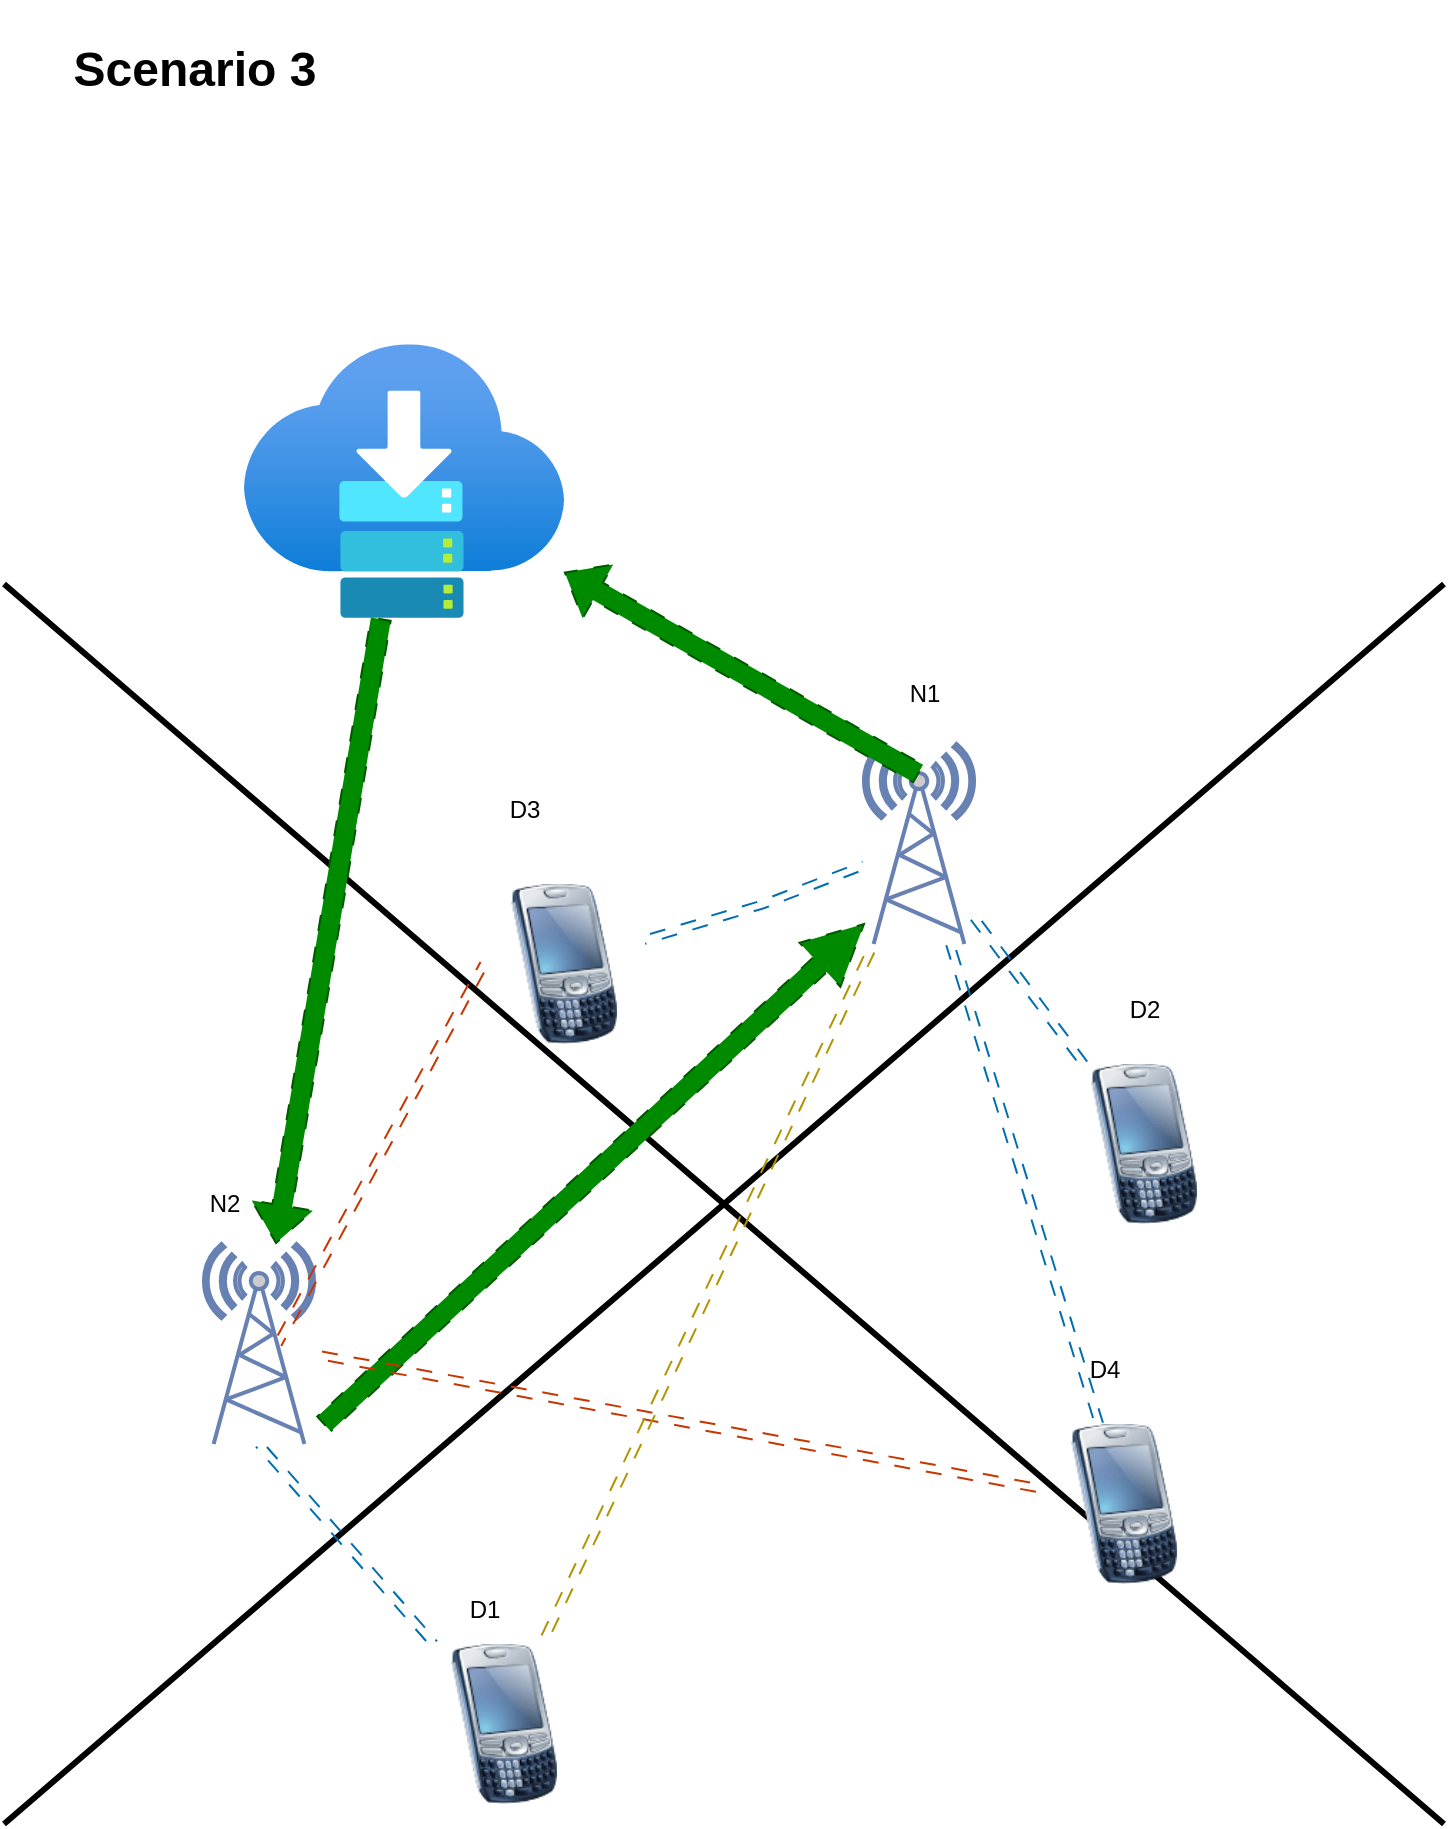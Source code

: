 <mxfile version="22.1.16" type="github">
  <diagram name="Page-1" id="hBEzg2tL_AjR1U4XjeaW">
    <mxGraphModel dx="792" dy="1144" grid="1" gridSize="10" guides="1" tooltips="1" connect="1" arrows="1" fold="1" page="1" pageScale="1" pageWidth="850" pageHeight="1100" math="0" shadow="0">
      <root>
        <mxCell id="0" />
        <mxCell id="1" parent="0" />
        <mxCell id="vGhaO1nlTn815rbIjWJF-1" value="" style="shape=umlDestroy;whiteSpace=wrap;html=1;strokeWidth=3;targetShapes=umlLifeline;" parent="1" vertex="1">
          <mxGeometry x="70" y="350" width="720" height="620" as="geometry" />
        </mxCell>
        <mxCell id="7CXfSWnLCRgLzgcbb6M1-7" style="rounded=0;orthogonalLoop=1;jettySize=auto;html=1;flowAnimation=1;fillColor=#008a00;strokeColor=#005700;shape=arrow;" parent="1" edge="1">
          <mxGeometry relative="1" as="geometry">
            <mxPoint x="230" y="770" as="sourcePoint" />
            <mxPoint x="500" y="520" as="targetPoint" />
          </mxGeometry>
        </mxCell>
        <mxCell id="vGhaO1nlTn815rbIjWJF-3" value="" style="fontColor=#0066CC;verticalAlign=top;verticalLabelPosition=bottom;labelPosition=center;align=center;html=1;outlineConnect=0;fillColor=#CCCCCC;strokeColor=#6881B3;gradientColor=none;gradientDirection=north;strokeWidth=2;shape=mxgraph.networks.radio_tower;" parent="1" vertex="1">
          <mxGeometry x="170" y="680" width="55" height="100" as="geometry" />
        </mxCell>
        <mxCell id="vGhaO1nlTn815rbIjWJF-15" style="rounded=0;orthogonalLoop=1;jettySize=auto;html=1;flowAnimation=1;fillColor=#1ba1e2;strokeColor=#006EAF;shape=link;" parent="1" source="vGhaO1nlTn815rbIjWJF-4" target="vGhaO1nlTn815rbIjWJF-10" edge="1">
          <mxGeometry relative="1" as="geometry">
            <Array as="points">
              <mxPoint x="450" y="510" />
            </Array>
          </mxGeometry>
        </mxCell>
        <mxCell id="vGhaO1nlTn815rbIjWJF-4" value="" style="fontColor=#0066CC;verticalAlign=top;verticalLabelPosition=bottom;labelPosition=center;align=center;html=1;outlineConnect=0;fillColor=#CCCCCC;strokeColor=#6881B3;gradientColor=none;gradientDirection=north;strokeWidth=2;shape=mxgraph.networks.radio_tower;" parent="1" vertex="1">
          <mxGeometry x="500" y="430" width="55" height="100" as="geometry" />
        </mxCell>
        <mxCell id="vGhaO1nlTn815rbIjWJF-5" value="" style="image;aspect=fixed;html=1;points=[];align=center;fontSize=12;image=img/lib/azure2/general/Service_Bus.svg;" parent="1" vertex="1">
          <mxGeometry x="190" y="230" width="160" height="137.14" as="geometry" />
        </mxCell>
        <mxCell id="vGhaO1nlTn815rbIjWJF-6" style="rounded=0;orthogonalLoop=1;jettySize=auto;html=1;fillColor=#008a00;strokeColor=#005700;flowAnimation=1;exitX=0.5;exitY=0.15;exitDx=0;exitDy=0;exitPerimeter=0;shape=flexArrow;" parent="1" source="vGhaO1nlTn815rbIjWJF-4" target="vGhaO1nlTn815rbIjWJF-5" edge="1">
          <mxGeometry relative="1" as="geometry" />
        </mxCell>
        <mxCell id="vGhaO1nlTn815rbIjWJF-7" style="rounded=0;orthogonalLoop=1;jettySize=auto;html=1;fillColor=#008a00;strokeColor=#005700;flowAnimation=1;shape=flexArrow;" parent="1" source="vGhaO1nlTn815rbIjWJF-5" target="vGhaO1nlTn815rbIjWJF-3" edge="1">
          <mxGeometry relative="1" as="geometry" />
        </mxCell>
        <mxCell id="vGhaO1nlTn815rbIjWJF-16" style="rounded=0;orthogonalLoop=1;jettySize=auto;html=1;flowAnimation=1;noJump=0;fixDash=1;metaEdit=1;fillColor=#1ba1e2;strokeColor=#006EAF;shape=link;" parent="1" source="vGhaO1nlTn815rbIjWJF-8" target="vGhaO1nlTn815rbIjWJF-4" edge="1">
          <mxGeometry relative="1" as="geometry" />
        </mxCell>
        <mxCell id="vGhaO1nlTn815rbIjWJF-8" value="" style="image;html=1;image=img/lib/clip_art/telecommunication/Palm_Treo_128x128.png" parent="1" vertex="1">
          <mxGeometry x="600" y="590" width="80" height="80" as="geometry" />
        </mxCell>
        <mxCell id="vGhaO1nlTn815rbIjWJF-17" style="rounded=0;orthogonalLoop=1;jettySize=auto;html=1;flowAnimation=1;fillColor=#fa6800;strokeColor=#C73500;shape=link;" parent="1" source="vGhaO1nlTn815rbIjWJF-9" target="vGhaO1nlTn815rbIjWJF-3" edge="1">
          <mxGeometry relative="1" as="geometry" />
        </mxCell>
        <mxCell id="vGhaO1nlTn815rbIjWJF-18" style="rounded=0;orthogonalLoop=1;jettySize=auto;html=1;fillColor=#1ba1e2;strokeColor=#006EAF;flowAnimation=1;shape=link;" parent="1" source="vGhaO1nlTn815rbIjWJF-9" target="vGhaO1nlTn815rbIjWJF-4" edge="1">
          <mxGeometry relative="1" as="geometry" />
        </mxCell>
        <mxCell id="vGhaO1nlTn815rbIjWJF-9" value="" style="image;html=1;image=img/lib/clip_art/telecommunication/Palm_Treo_128x128.png" parent="1" vertex="1">
          <mxGeometry x="590" y="770" width="80" height="80" as="geometry" />
        </mxCell>
        <mxCell id="vGhaO1nlTn815rbIjWJF-10" value="" style="image;html=1;image=img/lib/clip_art/telecommunication/Palm_Treo_128x128.png;" parent="1" vertex="1">
          <mxGeometry x="310" y="500" width="80" height="80" as="geometry" />
        </mxCell>
        <mxCell id="vGhaO1nlTn815rbIjWJF-14" style="rounded=0;orthogonalLoop=1;jettySize=auto;html=1;flowAnimation=1;fillColor=#1ba1e2;strokeColor=#006EAF;entryX=0.5;entryY=1;entryDx=0;entryDy=0;entryPerimeter=0;shape=link;" parent="1" source="vGhaO1nlTn815rbIjWJF-11" target="vGhaO1nlTn815rbIjWJF-3" edge="1">
          <mxGeometry relative="1" as="geometry" />
        </mxCell>
        <mxCell id="vGhaO1nlTn815rbIjWJF-11" value="" style="image;html=1;image=img/lib/clip_art/telecommunication/Palm_Treo_128x128.png" parent="1" vertex="1">
          <mxGeometry x="280" y="880" width="80" height="80" as="geometry" />
        </mxCell>
        <mxCell id="vGhaO1nlTn815rbIjWJF-12" style="rounded=0;orthogonalLoop=1;jettySize=auto;html=1;exitX=0;exitY=0.5;exitDx=0;exitDy=0;entryX=0.67;entryY=0.5;entryDx=0;entryDy=0;entryPerimeter=0;flowAnimation=1;fillColor=#fa6800;strokeColor=#C73500;shape=link;" parent="1" source="vGhaO1nlTn815rbIjWJF-10" target="vGhaO1nlTn815rbIjWJF-3" edge="1">
          <mxGeometry relative="1" as="geometry" />
        </mxCell>
        <mxCell id="vGhaO1nlTn815rbIjWJF-19" style="rounded=0;orthogonalLoop=1;jettySize=auto;html=1;entryX=0.09;entryY=1;entryDx=0;entryDy=0;entryPerimeter=0;flowAnimation=1;fillColor=#e3c800;strokeColor=#B09500;shape=link;" parent="1" source="vGhaO1nlTn815rbIjWJF-11" target="vGhaO1nlTn815rbIjWJF-4" edge="1">
          <mxGeometry relative="1" as="geometry" />
        </mxCell>
        <mxCell id="7CXfSWnLCRgLzgcbb6M1-1" value="&lt;h1&gt;Scenario 3&lt;/h1&gt;" style="text;html=1;align=center;verticalAlign=middle;resizable=0;points=[];autosize=1;strokeColor=none;fillColor=none;" parent="1" vertex="1">
          <mxGeometry x="95" y="58" width="140" height="70" as="geometry" />
        </mxCell>
        <mxCell id="7CXfSWnLCRgLzgcbb6M1-3" value="D2" style="text;html=1;align=center;verticalAlign=middle;resizable=0;points=[];autosize=1;strokeColor=none;fillColor=none;" parent="1" vertex="1">
          <mxGeometry x="620" y="548" width="40" height="30" as="geometry" />
        </mxCell>
        <mxCell id="7CXfSWnLCRgLzgcbb6M1-4" value="D3" style="text;html=1;align=center;verticalAlign=middle;resizable=0;points=[];autosize=1;strokeColor=none;fillColor=none;" parent="1" vertex="1">
          <mxGeometry x="310" y="448" width="40" height="30" as="geometry" />
        </mxCell>
        <mxCell id="7CXfSWnLCRgLzgcbb6M1-5" value="D4" style="text;html=1;align=center;verticalAlign=middle;resizable=0;points=[];autosize=1;strokeColor=none;fillColor=none;" parent="1" vertex="1">
          <mxGeometry x="600" y="728" width="40" height="30" as="geometry" />
        </mxCell>
        <mxCell id="7CXfSWnLCRgLzgcbb6M1-6" value="D1" style="text;html=1;align=center;verticalAlign=middle;resizable=0;points=[];autosize=1;strokeColor=none;fillColor=none;" parent="1" vertex="1">
          <mxGeometry x="290" y="848" width="40" height="30" as="geometry" />
        </mxCell>
        <mxCell id="7CXfSWnLCRgLzgcbb6M1-8" value="N1" style="text;html=1;align=center;verticalAlign=middle;resizable=0;points=[];autosize=1;strokeColor=none;fillColor=none;" parent="1" vertex="1">
          <mxGeometry x="510" y="390" width="40" height="30" as="geometry" />
        </mxCell>
        <mxCell id="7CXfSWnLCRgLzgcbb6M1-9" value="N2" style="text;html=1;align=center;verticalAlign=middle;resizable=0;points=[];autosize=1;strokeColor=none;fillColor=none;" parent="1" vertex="1">
          <mxGeometry x="160" y="645" width="40" height="30" as="geometry" />
        </mxCell>
      </root>
    </mxGraphModel>
  </diagram>
</mxfile>
